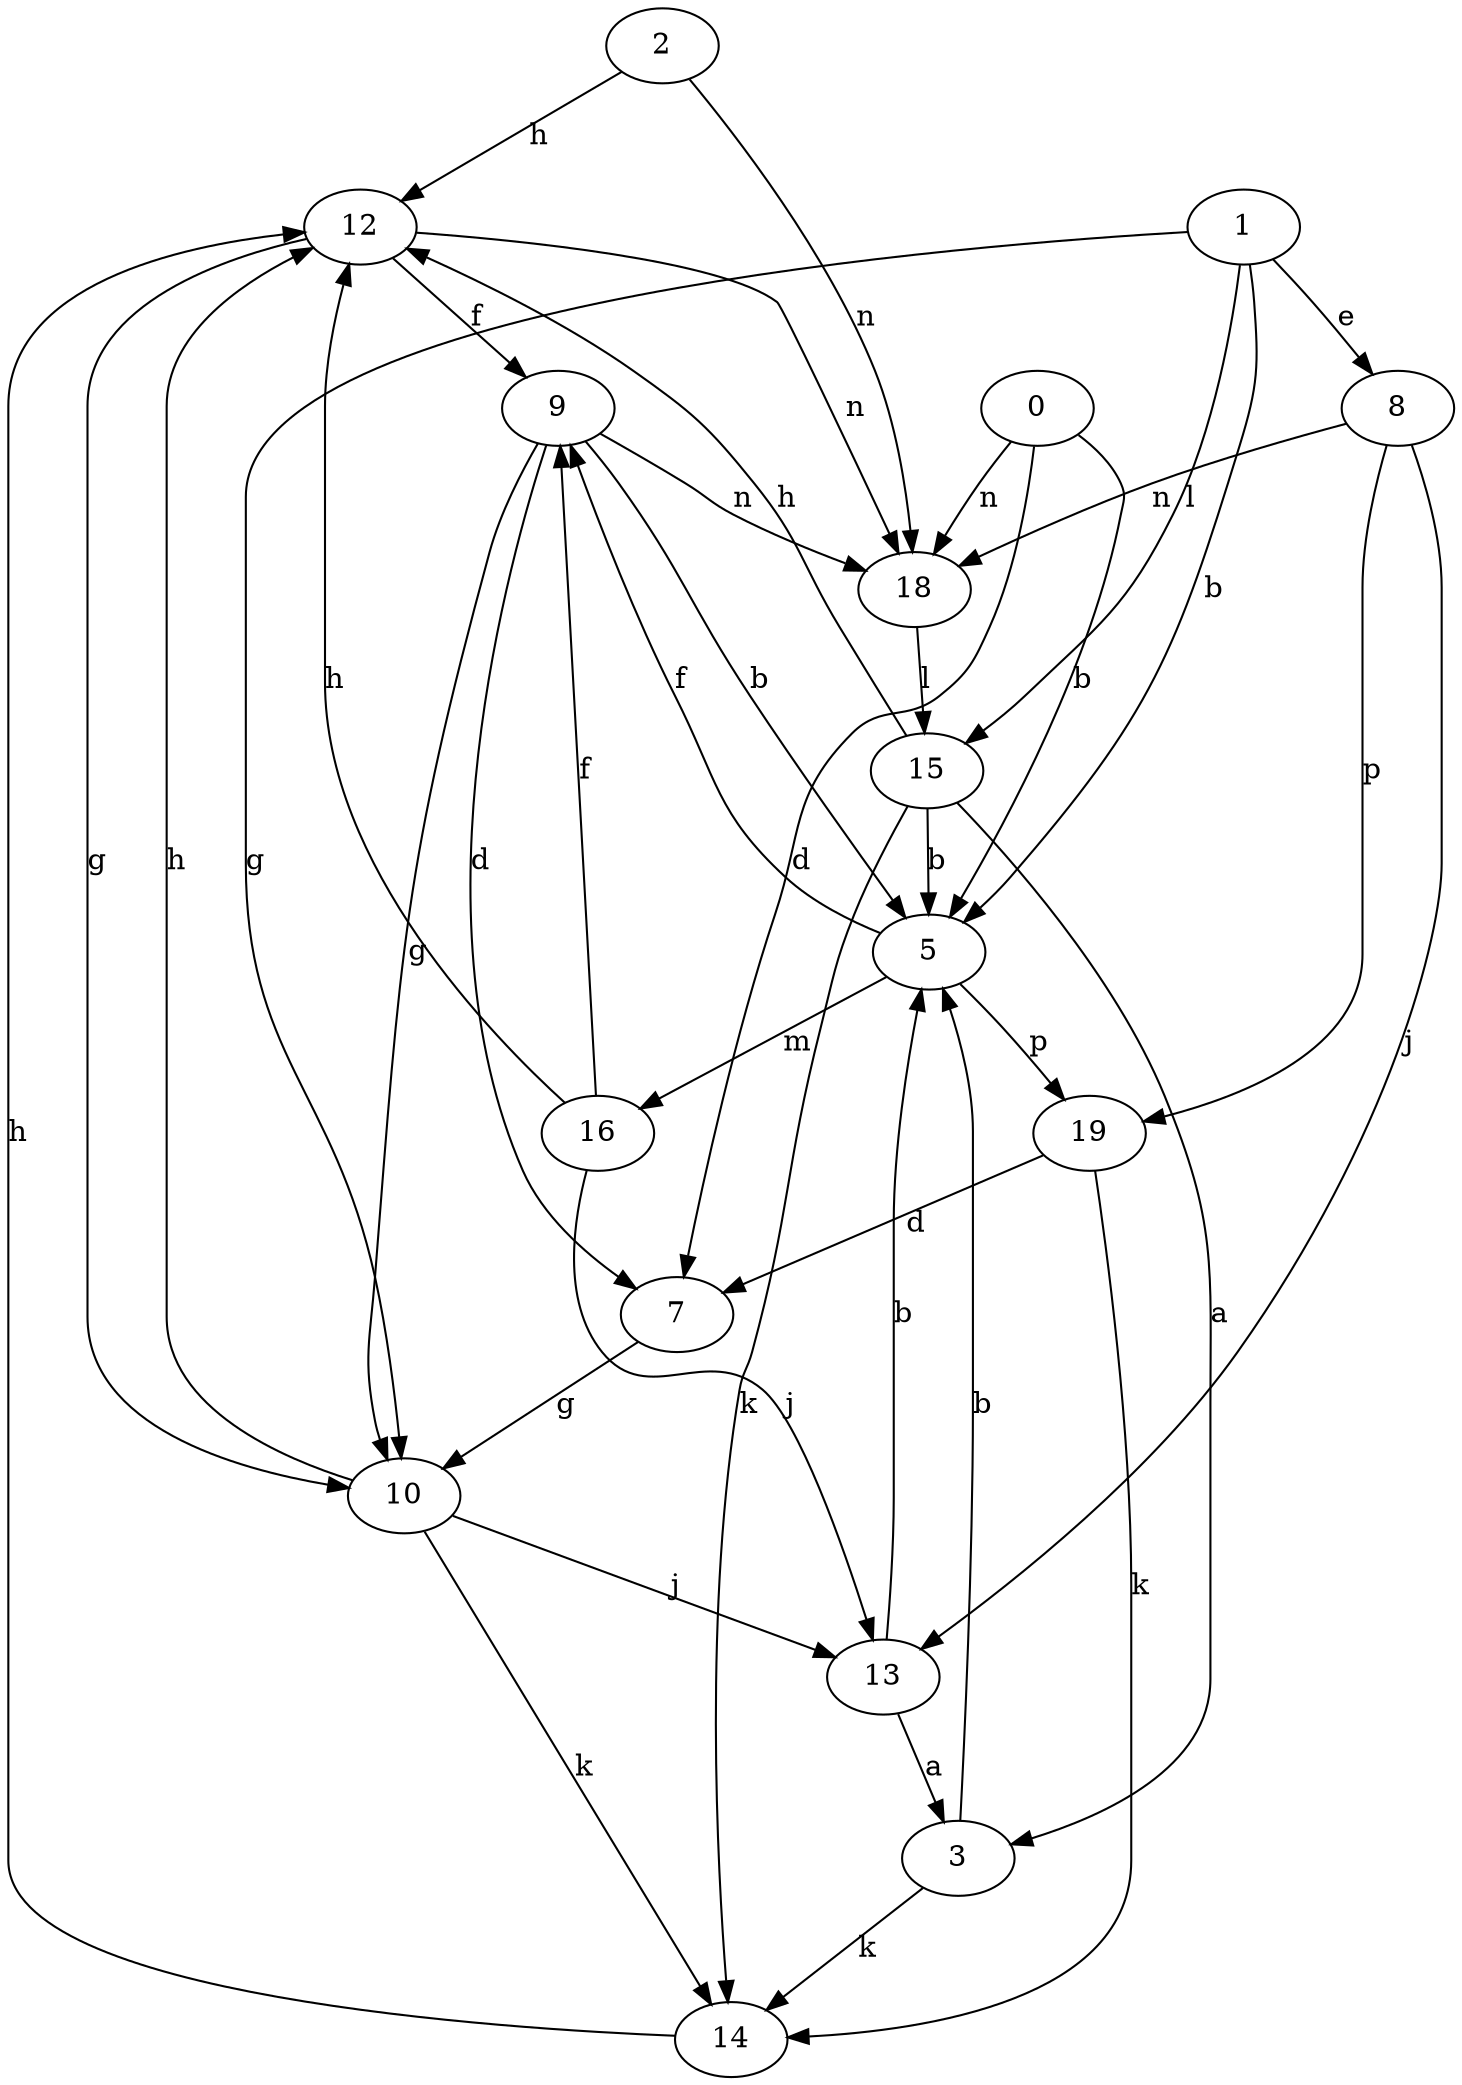 strict digraph  {
2;
3;
0;
5;
7;
8;
9;
10;
12;
13;
1;
14;
15;
16;
18;
19;
2 -> 12  [label=h];
2 -> 18  [label=n];
3 -> 5  [label=b];
3 -> 14  [label=k];
0 -> 5  [label=b];
0 -> 7  [label=d];
0 -> 18  [label=n];
5 -> 9  [label=f];
5 -> 16  [label=m];
5 -> 19  [label=p];
7 -> 10  [label=g];
8 -> 13  [label=j];
8 -> 18  [label=n];
8 -> 19  [label=p];
9 -> 5  [label=b];
9 -> 7  [label=d];
9 -> 10  [label=g];
9 -> 18  [label=n];
10 -> 12  [label=h];
10 -> 13  [label=j];
10 -> 14  [label=k];
12 -> 9  [label=f];
12 -> 10  [label=g];
12 -> 18  [label=n];
13 -> 3  [label=a];
13 -> 5  [label=b];
1 -> 5  [label=b];
1 -> 8  [label=e];
1 -> 10  [label=g];
1 -> 15  [label=l];
14 -> 12  [label=h];
15 -> 3  [label=a];
15 -> 5  [label=b];
15 -> 12  [label=h];
15 -> 14  [label=k];
16 -> 9  [label=f];
16 -> 12  [label=h];
16 -> 13  [label=j];
18 -> 15  [label=l];
19 -> 7  [label=d];
19 -> 14  [label=k];
}
